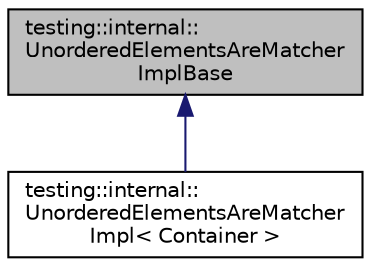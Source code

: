 digraph "testing::internal::UnorderedElementsAreMatcherImplBase"
{
  edge [fontname="Helvetica",fontsize="10",labelfontname="Helvetica",labelfontsize="10"];
  node [fontname="Helvetica",fontsize="10",shape=record];
  Node1 [label="testing::internal::\lUnorderedElementsAreMatcher\lImplBase",height=0.2,width=0.4,color="black", fillcolor="grey75", style="filled", fontcolor="black"];
  Node1 -> Node2 [dir="back",color="midnightblue",fontsize="10",style="solid",fontname="Helvetica"];
  Node2 [label="testing::internal::\lUnorderedElementsAreMatcher\lImpl\< Container \>",height=0.2,width=0.4,color="black", fillcolor="white", style="filled",URL="$classtesting_1_1internal_1_1_unordered_elements_are_matcher_impl.html"];
}
